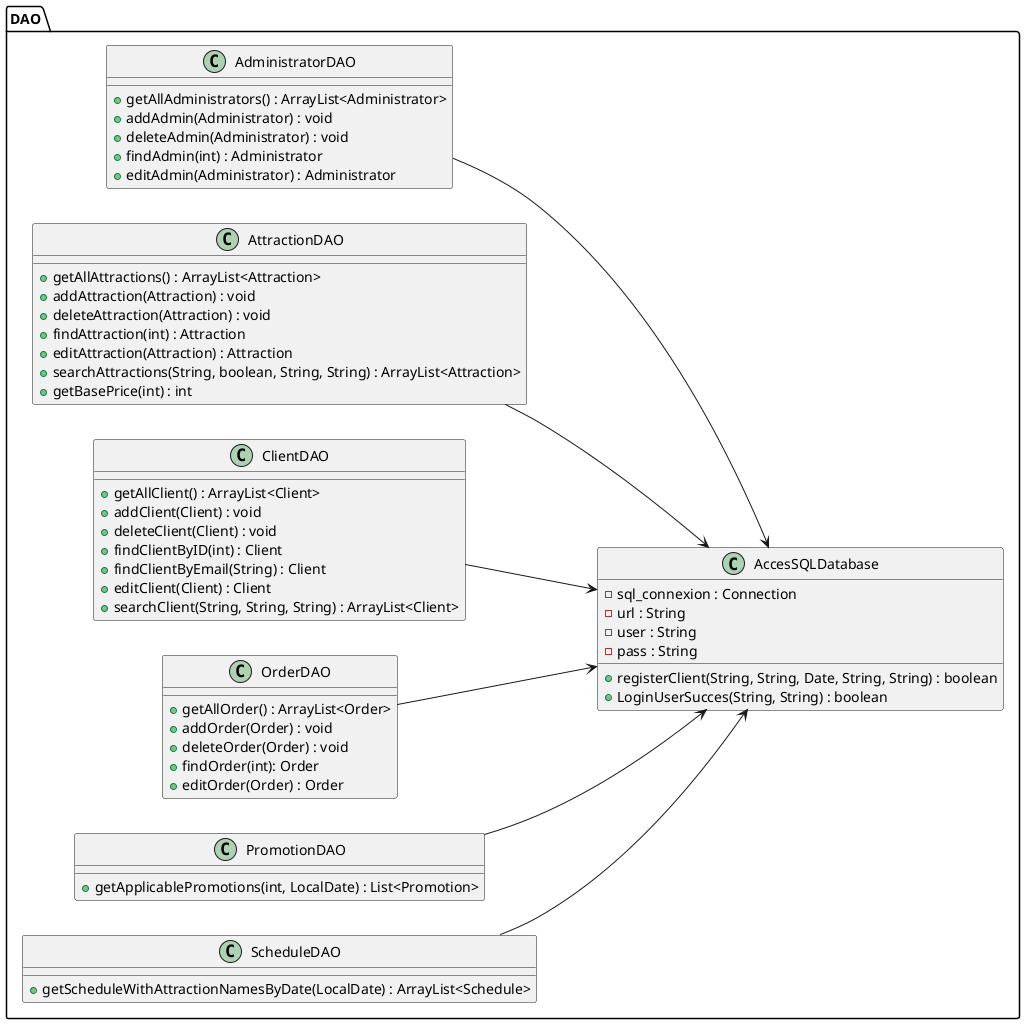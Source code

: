 @startuml
'https://plantuml.com/class-diagram

' Orientation globale du diagramme
left to right direction

'--------------------'
' PACKAGE DAO        '
'--------------------'
package DAO {

  ' Zone des DAO métiers
    class AdministratorDAO {
      + getAllAdministrators() : ArrayList<Administrator>
      + addAdmin(Administrator) : void
      + deleteAdmin(Administrator) : void
      + findAdmin(int) : Administrator
      + editAdmin(Administrator) : Administrator
    }

    class AttractionDAO {
      + getAllAttractions() : ArrayList<Attraction>
      + addAttraction(Attraction) : void
      + deleteAttraction(Attraction) : void
      + findAttraction(int) : Attraction
      + editAttraction(Attraction) : Attraction
      + searchAttractions(String, boolean, String, String) : ArrayList<Attraction>
      + getBasePrice(int) : int
    }

    class ClientDAO {
      + getAllClient() : ArrayList<Client>
      + addClient(Client) : void
      + deleteClient(Client) : void
      + findClientByID(int) : Client
      + findClientByEmail(String) : Client
      + editClient(Client) : Client
      + searchClient(String, String, String) : ArrayList<Client>
    }

    class OrderDAO {
      + getAllOrder() : ArrayList<Order>
      + addOrder(Order) : void
      + deleteOrder(Order) : void
      + findOrder(int): Order
      + editOrder(Order) : Order
    }


  ' Zone des DAO contextuels
    class PromotionDAO {
      + getApplicablePromotions(int, LocalDate) : List<Promotion>
    }

    class ScheduleDAO {
      + getScheduleWithAttractionNamesByDate(LocalDate) : ArrayList<Schedule>
    }

  ' Classe d'accès SQL placée en bas
  class AccesSQLDatabase {
    - sql_connexion : Connection
    - url : String
    - user : String
    - pass : String
    + registerClient(String, String, Date, String, String) : boolean
    + LoginUserSucces(String, String) : boolean
  }

  ' Liaisons internes
  AdministratorDAO --> AccesSQLDatabase
  AttractionDAO --> AccesSQLDatabase
  ClientDAO --> AccesSQLDatabase
  PromotionDAO --> AccesSQLDatabase
  ScheduleDAO --> AccesSQLDatabase
  OrderDAO --> AccesSQLDatabase
}

@enduml
